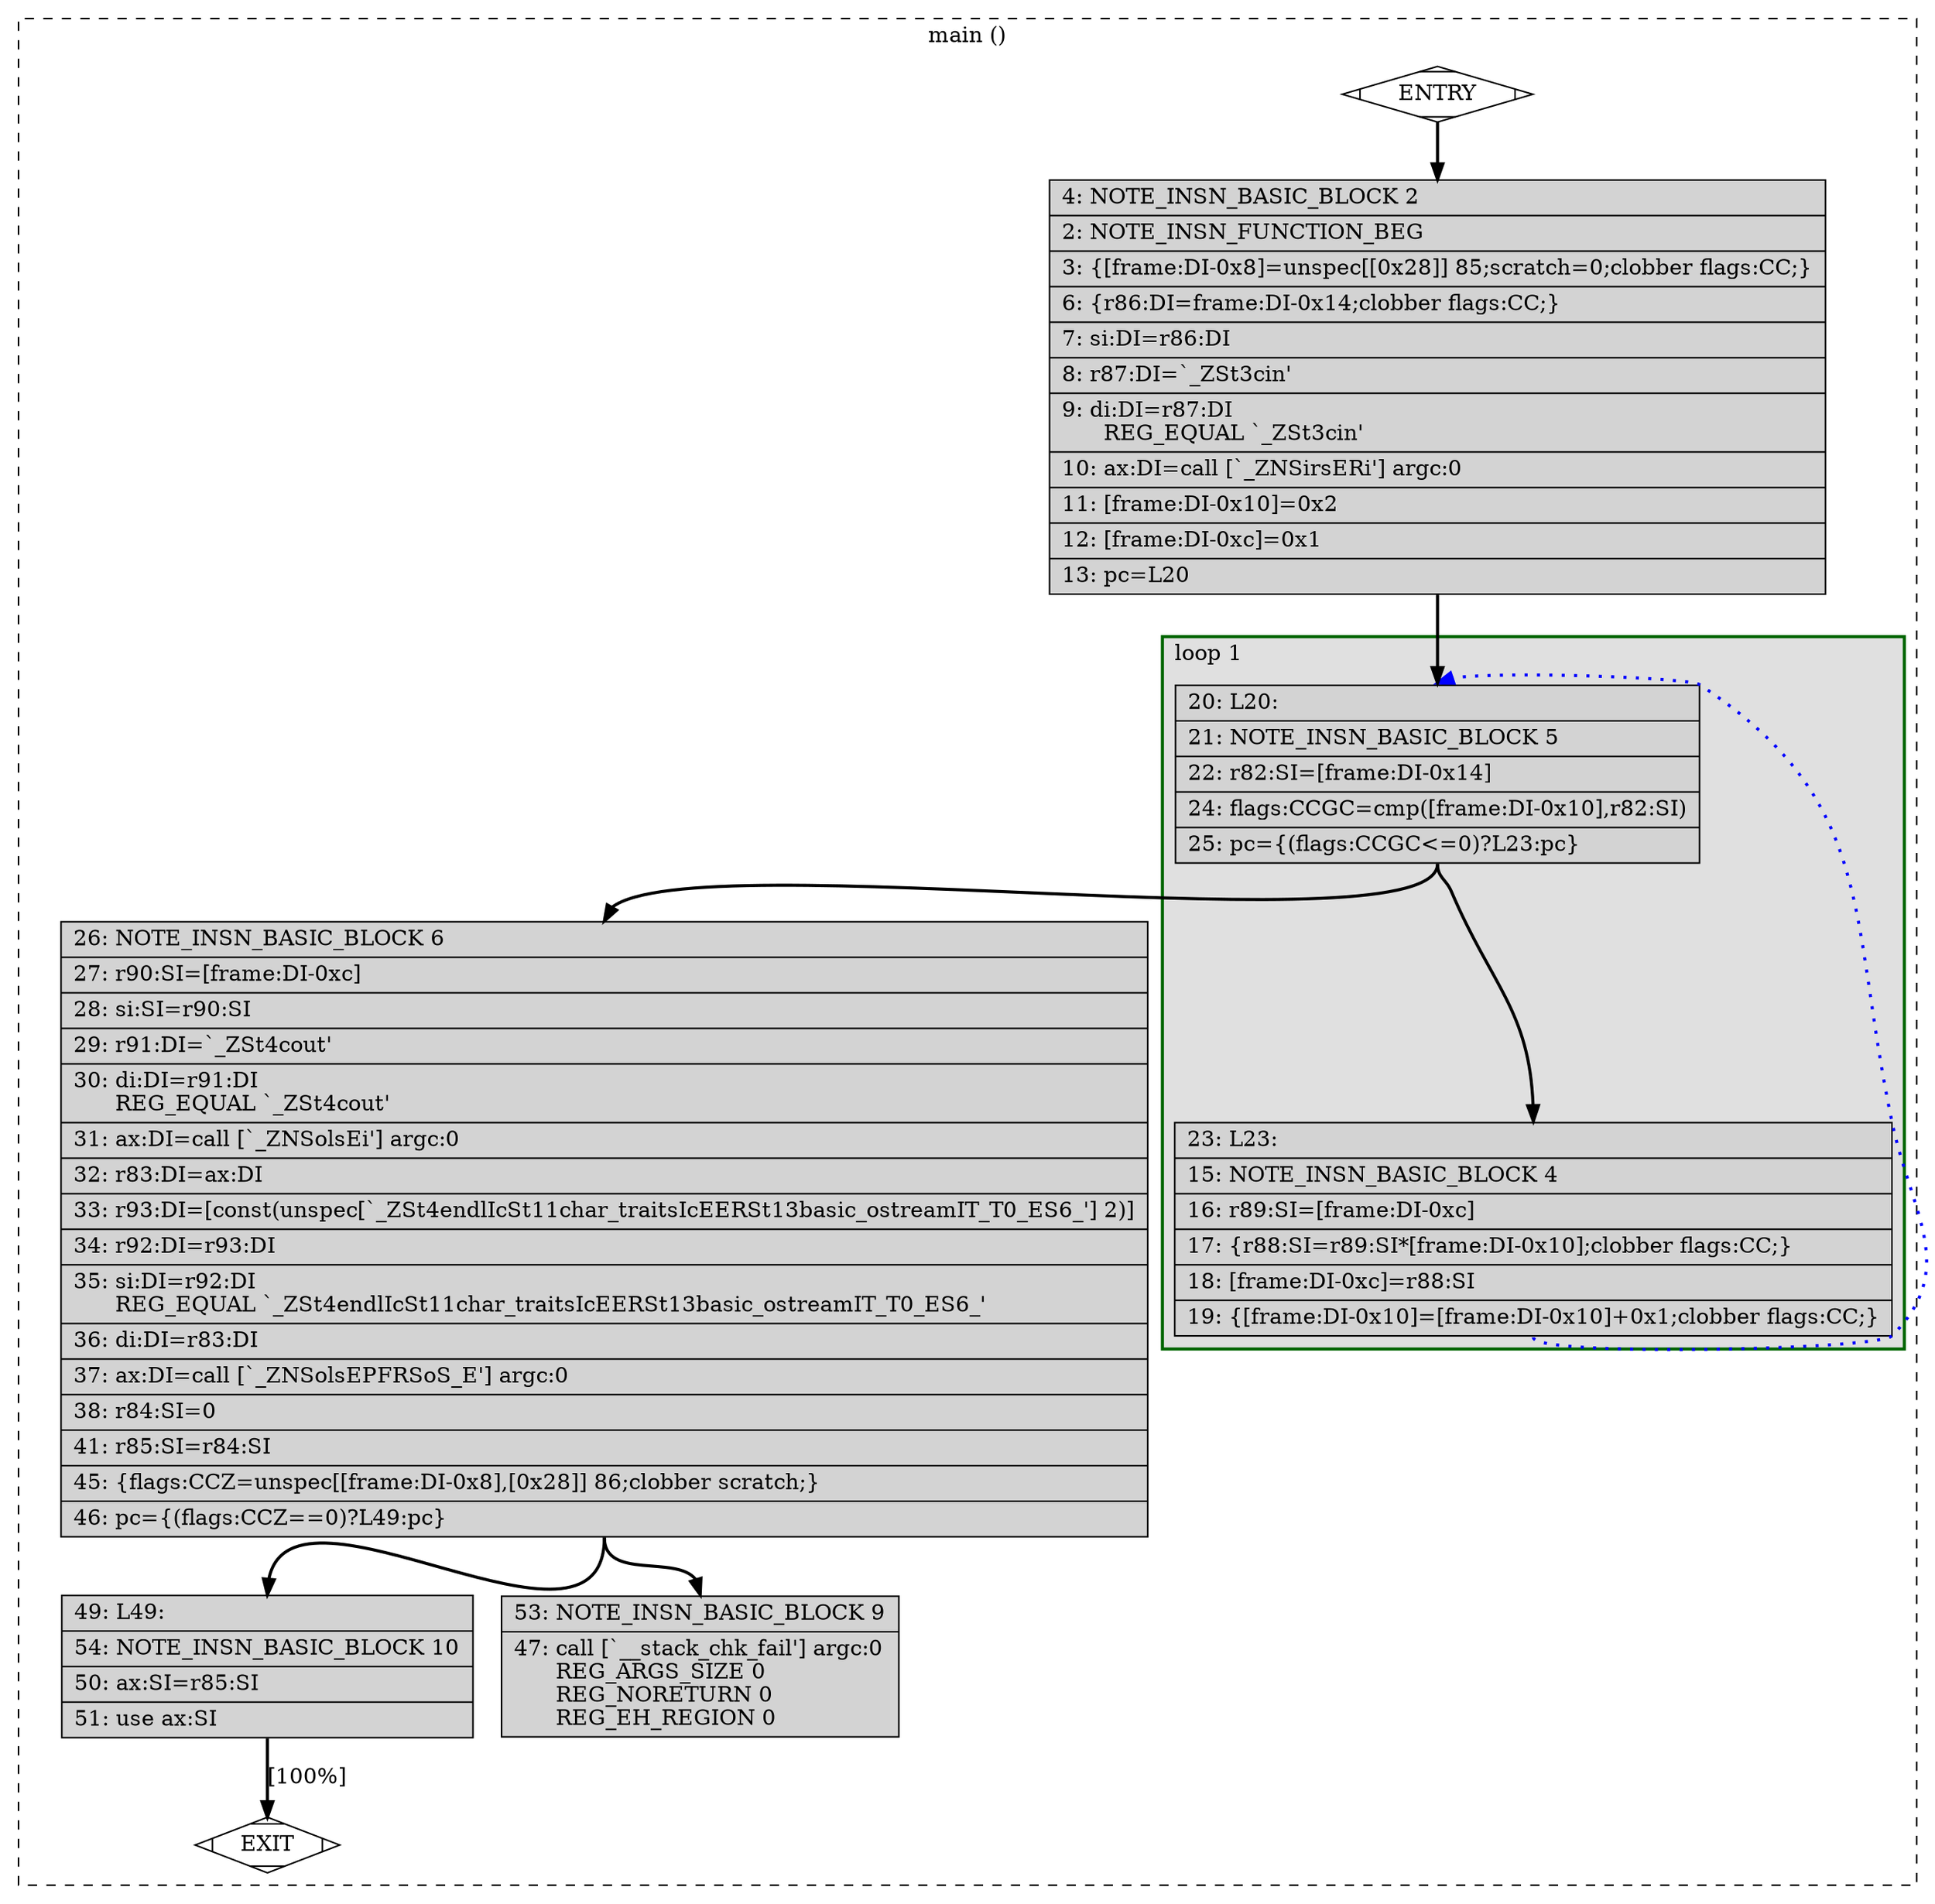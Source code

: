 digraph "factorial.cpp.256r.vregs" {
overlap=false;
subgraph "cluster_main" {
	style="dashed";
	color="black";
	label="main ()";
	subgraph cluster_1988_1 {
	style="filled";
	color="darkgreen";
	fillcolor="grey88";
	label="loop 1";
	labeljust=l;
	penwidth=2;
	fn_1988_basic_block_5 [shape=record,style=filled,fillcolor=lightgrey,label="{\ \ \ 20:\ L20:\l\
|\ \ \ 21:\ NOTE_INSN_BASIC_BLOCK\ 5\l\
|\ \ \ 22:\ r82:SI=[frame:DI-0x14]\l\
|\ \ \ 24:\ flags:CCGC=cmp([frame:DI-0x10],r82:SI)\l\
|\ \ \ 25:\ pc=\{(flags:CCGC\<=0)?L23:pc\}\l\
}"];

	fn_1988_basic_block_4 [shape=record,style=filled,fillcolor=lightgrey,label="{\ \ \ 23:\ L23:\l\
|\ \ \ 15:\ NOTE_INSN_BASIC_BLOCK\ 4\l\
|\ \ \ 16:\ r89:SI=[frame:DI-0xc]\l\
|\ \ \ 17:\ \{r88:SI=r89:SI*[frame:DI-0x10];clobber\ flags:CC;\}\l\
|\ \ \ 18:\ [frame:DI-0xc]=r88:SI\l\
|\ \ \ 19:\ \{[frame:DI-0x10]=[frame:DI-0x10]+0x1;clobber\ flags:CC;\}\l\
}"];

	}
	fn_1988_basic_block_0 [shape=Mdiamond,style=filled,fillcolor=white,label="ENTRY"];

	fn_1988_basic_block_1 [shape=Mdiamond,style=filled,fillcolor=white,label="EXIT"];

	fn_1988_basic_block_2 [shape=record,style=filled,fillcolor=lightgrey,label="{\ \ \ \ 4:\ NOTE_INSN_BASIC_BLOCK\ 2\l\
|\ \ \ \ 2:\ NOTE_INSN_FUNCTION_BEG\l\
|\ \ \ \ 3:\ \{[frame:DI-0x8]=unspec[[0x28]]\ 85;scratch=0;clobber\ flags:CC;\}\l\
|\ \ \ \ 6:\ \{r86:DI=frame:DI-0x14;clobber\ flags:CC;\}\l\
|\ \ \ \ 7:\ si:DI=r86:DI\l\
|\ \ \ \ 8:\ r87:DI=`_ZSt3cin'\l\
|\ \ \ \ 9:\ di:DI=r87:DI\l\
\ \ \ \ \ \ REG_EQUAL\ `_ZSt3cin'\l\
|\ \ \ 10:\ ax:DI=call\ [`_ZNSirsERi']\ argc:0\l\
|\ \ \ 11:\ [frame:DI-0x10]=0x2\l\
|\ \ \ 12:\ [frame:DI-0xc]=0x1\l\
|\ \ \ 13:\ pc=L20\l\
}"];

	fn_1988_basic_block_6 [shape=record,style=filled,fillcolor=lightgrey,label="{\ \ \ 26:\ NOTE_INSN_BASIC_BLOCK\ 6\l\
|\ \ \ 27:\ r90:SI=[frame:DI-0xc]\l\
|\ \ \ 28:\ si:SI=r90:SI\l\
|\ \ \ 29:\ r91:DI=`_ZSt4cout'\l\
|\ \ \ 30:\ di:DI=r91:DI\l\
\ \ \ \ \ \ REG_EQUAL\ `_ZSt4cout'\l\
|\ \ \ 31:\ ax:DI=call\ [`_ZNSolsEi']\ argc:0\l\
|\ \ \ 32:\ r83:DI=ax:DI\l\
|\ \ \ 33:\ r93:DI=[const(unspec[`_ZSt4endlIcSt11char_traitsIcEERSt13basic_ostreamIT_T0_ES6_']\ 2)]\l\
|\ \ \ 34:\ r92:DI=r93:DI\l\
|\ \ \ 35:\ si:DI=r92:DI\l\
\ \ \ \ \ \ REG_EQUAL\ `_ZSt4endlIcSt11char_traitsIcEERSt13basic_ostreamIT_T0_ES6_'\l\
|\ \ \ 36:\ di:DI=r83:DI\l\
|\ \ \ 37:\ ax:DI=call\ [`_ZNSolsEPFRSoS_E']\ argc:0\l\
|\ \ \ 38:\ r84:SI=0\l\
|\ \ \ 41:\ r85:SI=r84:SI\l\
|\ \ \ 45:\ \{flags:CCZ=unspec[[frame:DI-0x8],[0x28]]\ 86;clobber\ scratch;\}\l\
|\ \ \ 46:\ pc=\{(flags:CCZ==0)?L49:pc\}\l\
}"];

	fn_1988_basic_block_9 [shape=record,style=filled,fillcolor=lightgrey,label="{\ \ \ 53:\ NOTE_INSN_BASIC_BLOCK\ 9\l\
|\ \ \ 47:\ call\ [`__stack_chk_fail']\ argc:0\l\
\ \ \ \ \ \ REG_ARGS_SIZE\ 0\l\
\ \ \ \ \ \ REG_NORETURN\ 0\l\
\ \ \ \ \ \ REG_EH_REGION\ 0\l\
}"];

	fn_1988_basic_block_10 [shape=record,style=filled,fillcolor=lightgrey,label="{\ \ \ 49:\ L49:\l\
|\ \ \ 54:\ NOTE_INSN_BASIC_BLOCK\ 10\l\
|\ \ \ 50:\ ax:SI=r85:SI\l\
|\ \ \ 51:\ use\ ax:SI\l\
}"];

	fn_1988_basic_block_0:s -> fn_1988_basic_block_2:n [style="solid,bold",color=black,weight=100,constraint=true];
	fn_1988_basic_block_2:s -> fn_1988_basic_block_5:n [style="solid,bold",color=black,weight=10,constraint=true];
	fn_1988_basic_block_4:s -> fn_1988_basic_block_5:n [style="dotted,bold",color=blue,weight=10,constraint=false];
	fn_1988_basic_block_5:s -> fn_1988_basic_block_4:n [style="solid,bold",color=black,weight=10,constraint=true];
	fn_1988_basic_block_5:s -> fn_1988_basic_block_6:n [style="solid,bold",color=black,weight=100,constraint=true];
	fn_1988_basic_block_6:s -> fn_1988_basic_block_10:n [style="solid,bold",color=black,weight=10,constraint=true];
	fn_1988_basic_block_6:s -> fn_1988_basic_block_9:n [style="solid,bold",color=black,weight=100,constraint=true];
	fn_1988_basic_block_10:s -> fn_1988_basic_block_1:n [style="solid,bold",color=black,weight=100,constraint=true,label="[100%]"];
	fn_1988_basic_block_0:s -> fn_1988_basic_block_1:n [style="invis",constraint=true];
}
}
